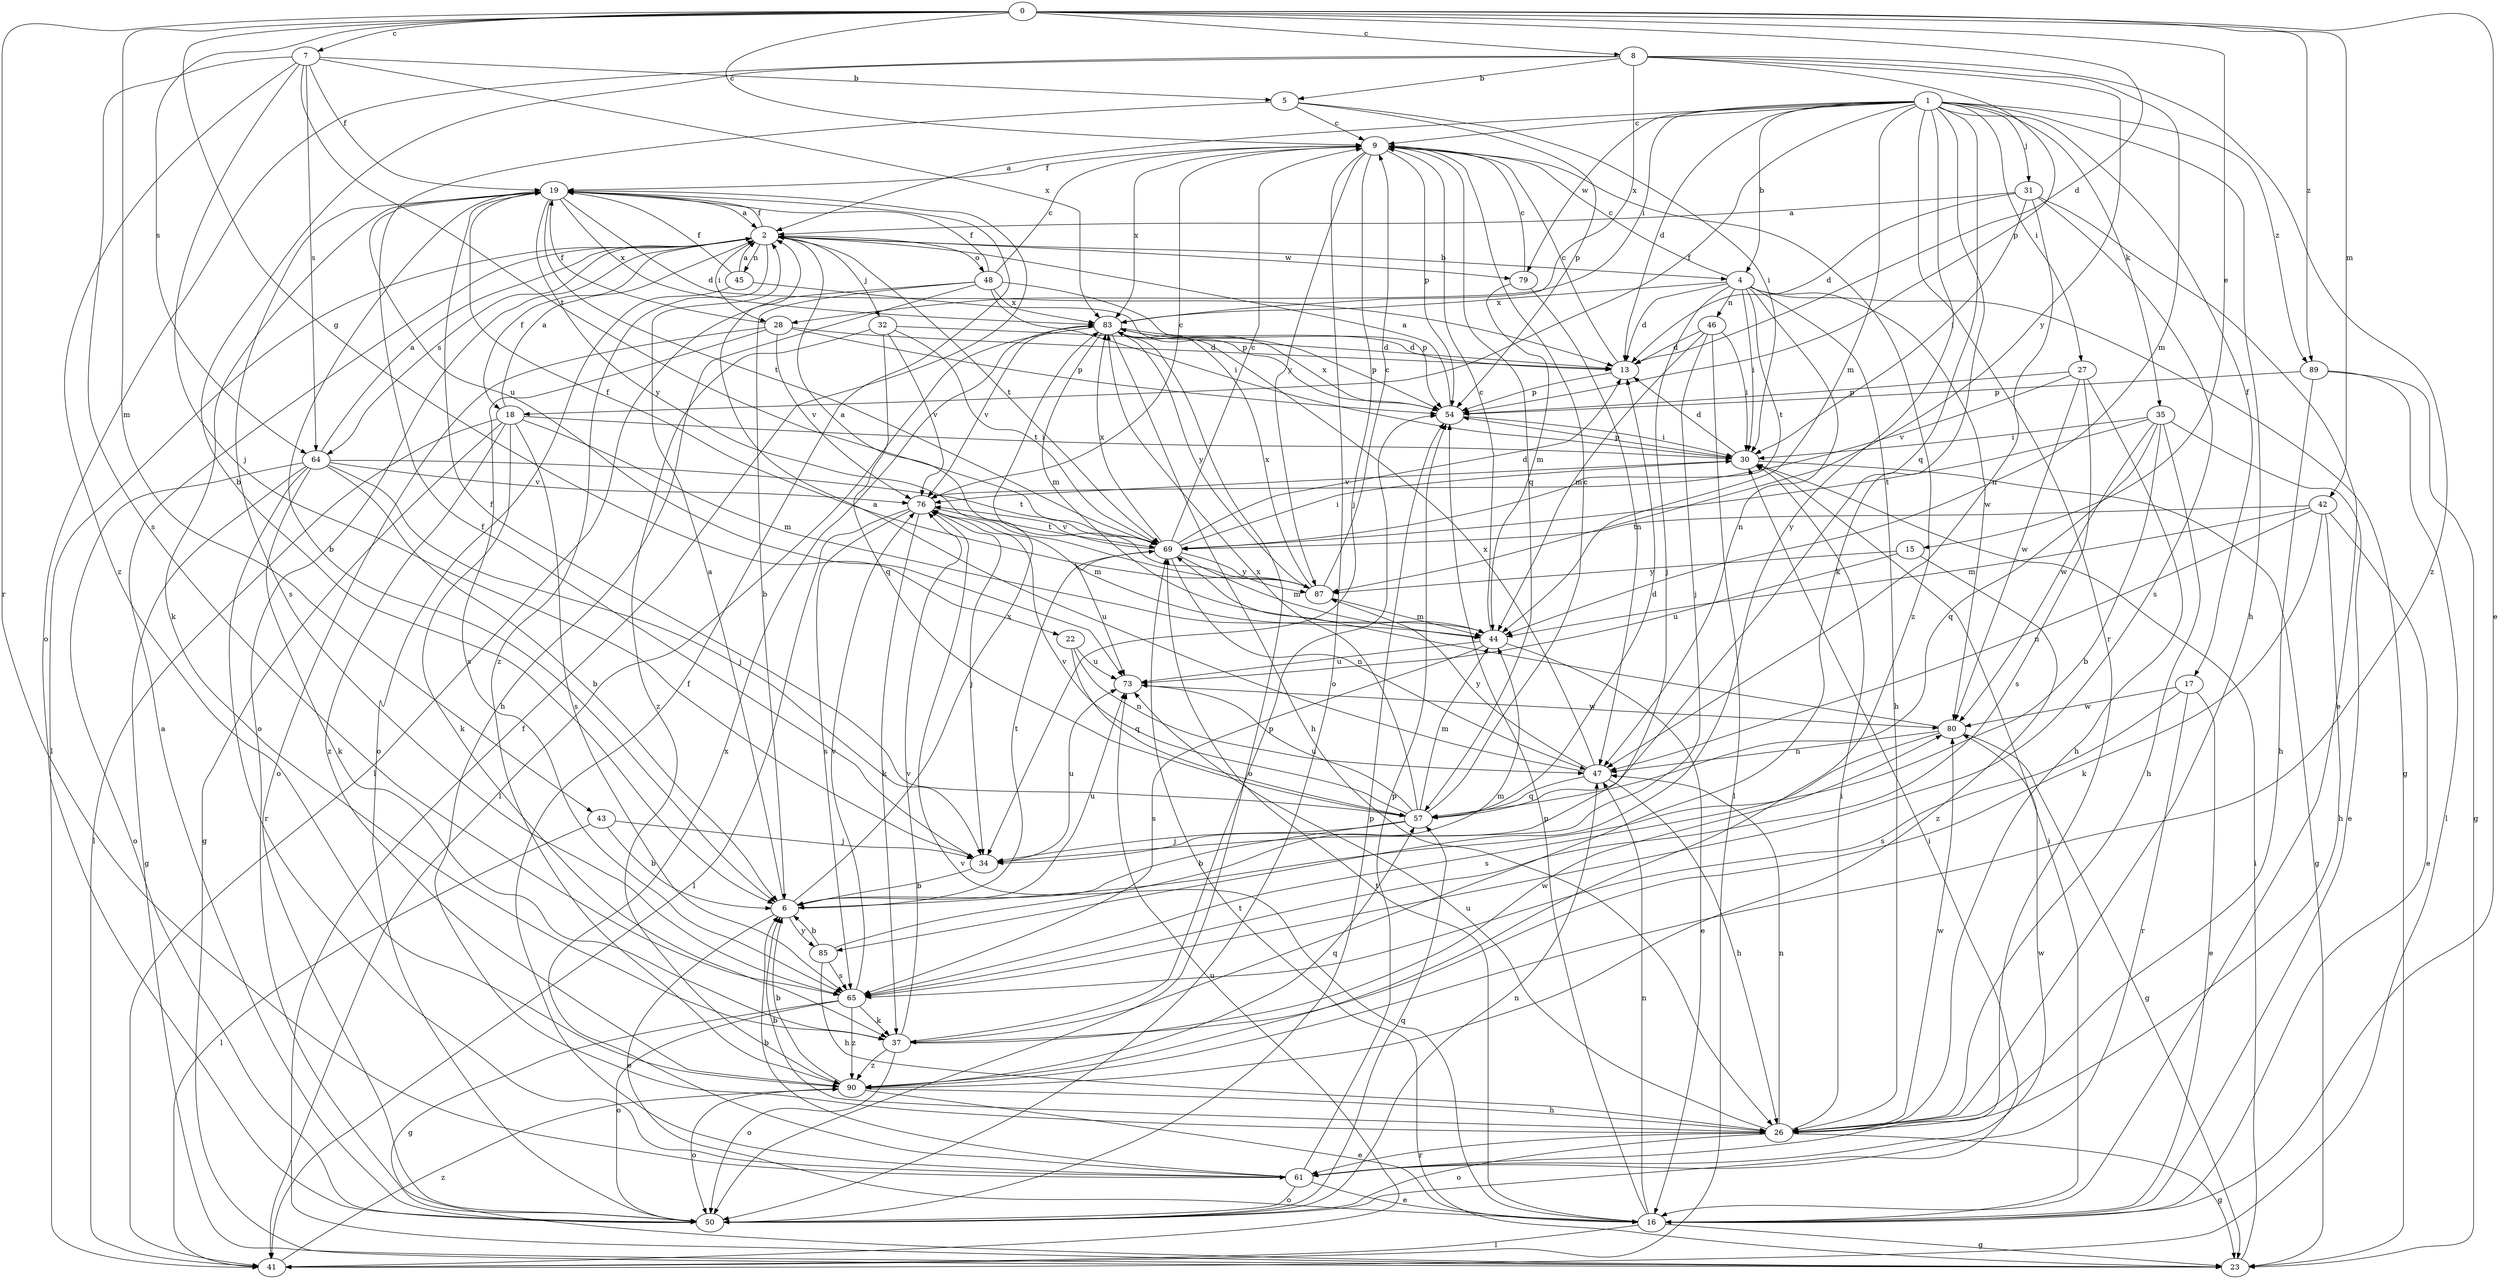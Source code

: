 strict digraph  {
0;
1;
2;
4;
5;
6;
7;
8;
9;
13;
15;
16;
17;
18;
19;
22;
23;
26;
27;
28;
30;
31;
32;
34;
35;
37;
41;
42;
43;
44;
45;
46;
47;
48;
50;
54;
57;
61;
64;
65;
69;
73;
76;
79;
80;
83;
85;
87;
89;
90;
0 -> 7  [label=c];
0 -> 8  [label=c];
0 -> 9  [label=c];
0 -> 13  [label=d];
0 -> 15  [label=e];
0 -> 16  [label=e];
0 -> 22  [label=g];
0 -> 42  [label=m];
0 -> 43  [label=m];
0 -> 61  [label=r];
0 -> 64  [label=s];
0 -> 89  [label=z];
1 -> 2  [label=a];
1 -> 4  [label=b];
1 -> 9  [label=c];
1 -> 13  [label=d];
1 -> 17  [label=f];
1 -> 18  [label=f];
1 -> 26  [label=h];
1 -> 27  [label=i];
1 -> 28  [label=i];
1 -> 31  [label=j];
1 -> 35  [label=k];
1 -> 37  [label=k];
1 -> 44  [label=m];
1 -> 57  [label=q];
1 -> 61  [label=r];
1 -> 79  [label=w];
1 -> 85  [label=y];
1 -> 89  [label=z];
2 -> 4  [label=b];
2 -> 18  [label=f];
2 -> 19  [label=f];
2 -> 28  [label=i];
2 -> 32  [label=j];
2 -> 41  [label=l];
2 -> 45  [label=n];
2 -> 48  [label=o];
2 -> 50  [label=o];
2 -> 64  [label=s];
2 -> 69  [label=t];
2 -> 79  [label=w];
2 -> 90  [label=z];
4 -> 9  [label=c];
4 -> 13  [label=d];
4 -> 23  [label=g];
4 -> 26  [label=h];
4 -> 30  [label=i];
4 -> 34  [label=j];
4 -> 46  [label=n];
4 -> 47  [label=n];
4 -> 69  [label=t];
4 -> 80  [label=w];
4 -> 83  [label=x];
5 -> 9  [label=c];
5 -> 30  [label=i];
5 -> 54  [label=p];
5 -> 73  [label=u];
6 -> 2  [label=a];
6 -> 16  [label=e];
6 -> 69  [label=t];
6 -> 73  [label=u];
6 -> 83  [label=x];
6 -> 85  [label=y];
7 -> 5  [label=b];
7 -> 19  [label=f];
7 -> 34  [label=j];
7 -> 64  [label=s];
7 -> 65  [label=s];
7 -> 69  [label=t];
7 -> 83  [label=x];
7 -> 90  [label=z];
8 -> 5  [label=b];
8 -> 6  [label=b];
8 -> 44  [label=m];
8 -> 50  [label=o];
8 -> 54  [label=p];
8 -> 83  [label=x];
8 -> 87  [label=y];
8 -> 90  [label=z];
9 -> 19  [label=f];
9 -> 34  [label=j];
9 -> 50  [label=o];
9 -> 54  [label=p];
9 -> 57  [label=q];
9 -> 83  [label=x];
9 -> 87  [label=y];
9 -> 90  [label=z];
13 -> 9  [label=c];
13 -> 54  [label=p];
15 -> 73  [label=u];
15 -> 87  [label=y];
15 -> 90  [label=z];
16 -> 23  [label=g];
16 -> 30  [label=i];
16 -> 41  [label=l];
16 -> 47  [label=n];
16 -> 54  [label=p];
16 -> 69  [label=t];
16 -> 76  [label=v];
17 -> 16  [label=e];
17 -> 61  [label=r];
17 -> 65  [label=s];
17 -> 80  [label=w];
18 -> 2  [label=a];
18 -> 23  [label=g];
18 -> 30  [label=i];
18 -> 37  [label=k];
18 -> 41  [label=l];
18 -> 44  [label=m];
18 -> 65  [label=s];
18 -> 90  [label=z];
19 -> 2  [label=a];
19 -> 6  [label=b];
19 -> 13  [label=d];
19 -> 37  [label=k];
19 -> 65  [label=s];
19 -> 69  [label=t];
19 -> 83  [label=x];
19 -> 87  [label=y];
22 -> 47  [label=n];
22 -> 57  [label=q];
22 -> 73  [label=u];
23 -> 19  [label=f];
23 -> 30  [label=i];
23 -> 69  [label=t];
26 -> 6  [label=b];
26 -> 23  [label=g];
26 -> 30  [label=i];
26 -> 47  [label=n];
26 -> 50  [label=o];
26 -> 61  [label=r];
26 -> 73  [label=u];
26 -> 80  [label=w];
27 -> 26  [label=h];
27 -> 54  [label=p];
27 -> 65  [label=s];
27 -> 76  [label=v];
27 -> 80  [label=w];
28 -> 13  [label=d];
28 -> 19  [label=f];
28 -> 50  [label=o];
28 -> 54  [label=p];
28 -> 65  [label=s];
28 -> 76  [label=v];
30 -> 13  [label=d];
30 -> 23  [label=g];
30 -> 54  [label=p];
30 -> 76  [label=v];
31 -> 2  [label=a];
31 -> 13  [label=d];
31 -> 16  [label=e];
31 -> 30  [label=i];
31 -> 47  [label=n];
31 -> 65  [label=s];
32 -> 13  [label=d];
32 -> 57  [label=q];
32 -> 69  [label=t];
32 -> 76  [label=v];
32 -> 90  [label=z];
34 -> 6  [label=b];
34 -> 19  [label=f];
34 -> 73  [label=u];
35 -> 6  [label=b];
35 -> 16  [label=e];
35 -> 26  [label=h];
35 -> 30  [label=i];
35 -> 57  [label=q];
35 -> 69  [label=t];
35 -> 80  [label=w];
37 -> 50  [label=o];
37 -> 54  [label=p];
37 -> 76  [label=v];
37 -> 80  [label=w];
37 -> 90  [label=z];
41 -> 73  [label=u];
41 -> 90  [label=z];
42 -> 16  [label=e];
42 -> 26  [label=h];
42 -> 37  [label=k];
42 -> 44  [label=m];
42 -> 47  [label=n];
42 -> 69  [label=t];
43 -> 6  [label=b];
43 -> 34  [label=j];
43 -> 41  [label=l];
44 -> 9  [label=c];
44 -> 16  [label=e];
44 -> 65  [label=s];
44 -> 73  [label=u];
45 -> 2  [label=a];
45 -> 19  [label=f];
45 -> 50  [label=o];
45 -> 54  [label=p];
46 -> 13  [label=d];
46 -> 30  [label=i];
46 -> 34  [label=j];
46 -> 41  [label=l];
46 -> 44  [label=m];
47 -> 2  [label=a];
47 -> 26  [label=h];
47 -> 57  [label=q];
47 -> 83  [label=x];
47 -> 87  [label=y];
48 -> 6  [label=b];
48 -> 9  [label=c];
48 -> 19  [label=f];
48 -> 26  [label=h];
48 -> 30  [label=i];
48 -> 41  [label=l];
48 -> 54  [label=p];
48 -> 83  [label=x];
50 -> 2  [label=a];
50 -> 30  [label=i];
50 -> 47  [label=n];
50 -> 54  [label=p];
50 -> 57  [label=q];
54 -> 2  [label=a];
54 -> 30  [label=i];
54 -> 83  [label=x];
57 -> 6  [label=b];
57 -> 9  [label=c];
57 -> 13  [label=d];
57 -> 19  [label=f];
57 -> 34  [label=j];
57 -> 44  [label=m];
57 -> 73  [label=u];
57 -> 76  [label=v];
57 -> 83  [label=x];
61 -> 6  [label=b];
61 -> 16  [label=e];
61 -> 19  [label=f];
61 -> 50  [label=o];
61 -> 54  [label=p];
61 -> 80  [label=w];
61 -> 83  [label=x];
64 -> 2  [label=a];
64 -> 6  [label=b];
64 -> 23  [label=g];
64 -> 34  [label=j];
64 -> 37  [label=k];
64 -> 50  [label=o];
64 -> 61  [label=r];
64 -> 69  [label=t];
64 -> 76  [label=v];
65 -> 23  [label=g];
65 -> 37  [label=k];
65 -> 50  [label=o];
65 -> 76  [label=v];
65 -> 90  [label=z];
69 -> 9  [label=c];
69 -> 13  [label=d];
69 -> 30  [label=i];
69 -> 44  [label=m];
69 -> 47  [label=n];
69 -> 73  [label=u];
69 -> 76  [label=v];
69 -> 83  [label=x];
69 -> 87  [label=y];
73 -> 80  [label=w];
76 -> 9  [label=c];
76 -> 34  [label=j];
76 -> 37  [label=k];
76 -> 41  [label=l];
76 -> 44  [label=m];
76 -> 65  [label=s];
76 -> 69  [label=t];
79 -> 9  [label=c];
79 -> 44  [label=m];
79 -> 47  [label=n];
80 -> 23  [label=g];
80 -> 47  [label=n];
80 -> 65  [label=s];
80 -> 69  [label=t];
83 -> 13  [label=d];
83 -> 26  [label=h];
83 -> 41  [label=l];
83 -> 44  [label=m];
83 -> 50  [label=o];
83 -> 54  [label=p];
83 -> 76  [label=v];
83 -> 87  [label=y];
85 -> 6  [label=b];
85 -> 26  [label=h];
85 -> 44  [label=m];
85 -> 65  [label=s];
87 -> 2  [label=a];
87 -> 9  [label=c];
87 -> 19  [label=f];
87 -> 44  [label=m];
87 -> 83  [label=x];
89 -> 23  [label=g];
89 -> 26  [label=h];
89 -> 41  [label=l];
89 -> 54  [label=p];
90 -> 6  [label=b];
90 -> 16  [label=e];
90 -> 26  [label=h];
90 -> 50  [label=o];
90 -> 57  [label=q];
}
